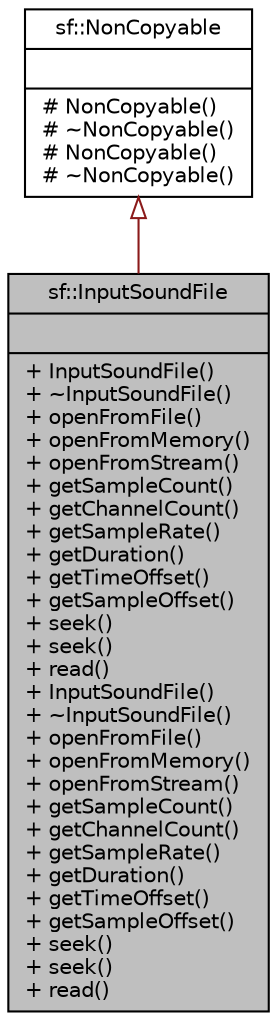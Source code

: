 digraph "sf::InputSoundFile"
{
 // LATEX_PDF_SIZE
  edge [fontname="Helvetica",fontsize="10",labelfontname="Helvetica",labelfontsize="10"];
  node [fontname="Helvetica",fontsize="10",shape=record];
  Node1 [label="{sf::InputSoundFile\n||+ InputSoundFile()\l+ ~InputSoundFile()\l+ openFromFile()\l+ openFromMemory()\l+ openFromStream()\l+ getSampleCount()\l+ getChannelCount()\l+ getSampleRate()\l+ getDuration()\l+ getTimeOffset()\l+ getSampleOffset()\l+ seek()\l+ seek()\l+ read()\l+ InputSoundFile()\l+ ~InputSoundFile()\l+ openFromFile()\l+ openFromMemory()\l+ openFromStream()\l+ getSampleCount()\l+ getChannelCount()\l+ getSampleRate()\l+ getDuration()\l+ getTimeOffset()\l+ getSampleOffset()\l+ seek()\l+ seek()\l+ read()\l}",height=0.2,width=0.4,color="black", fillcolor="grey75", style="filled", fontcolor="black",tooltip="Provide read access to sound files."];
  Node2 -> Node1 [dir="back",color="firebrick4",fontsize="10",style="solid",arrowtail="onormal",fontname="Helvetica"];
  Node2 [label="{sf::NonCopyable\n||# NonCopyable()\l# ~NonCopyable()\l# NonCopyable()\l# ~NonCopyable()\l}",height=0.2,width=0.4,color="black", fillcolor="white", style="filled",URL="$classsf_1_1NonCopyable.html",tooltip="Utility class that makes any derived class non-copyable."];
}
